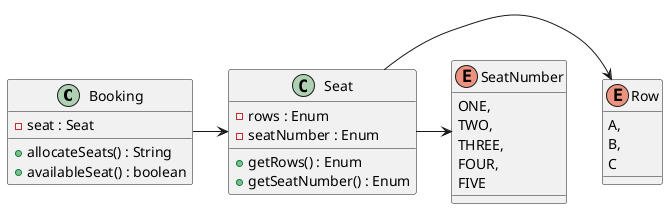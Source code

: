 @startuml
class Booking{
    -seat : Seat

    +allocateSeats() : String
    +availableSeat() : boolean
}

Booking -> Seat

class Seat{
    -rows : Enum
    -seatNumber : Enum

    +getRows() : Enum
    +getSeatNumber() : Enum
}

Enum Row{
    A,
    B,
    C
}

Seat -> Row

Enum SeatNumber{
    ONE,
    TWO,
    THREE,
    FOUR,
    FIVE
}

Seat -> SeatNumber

@enduml